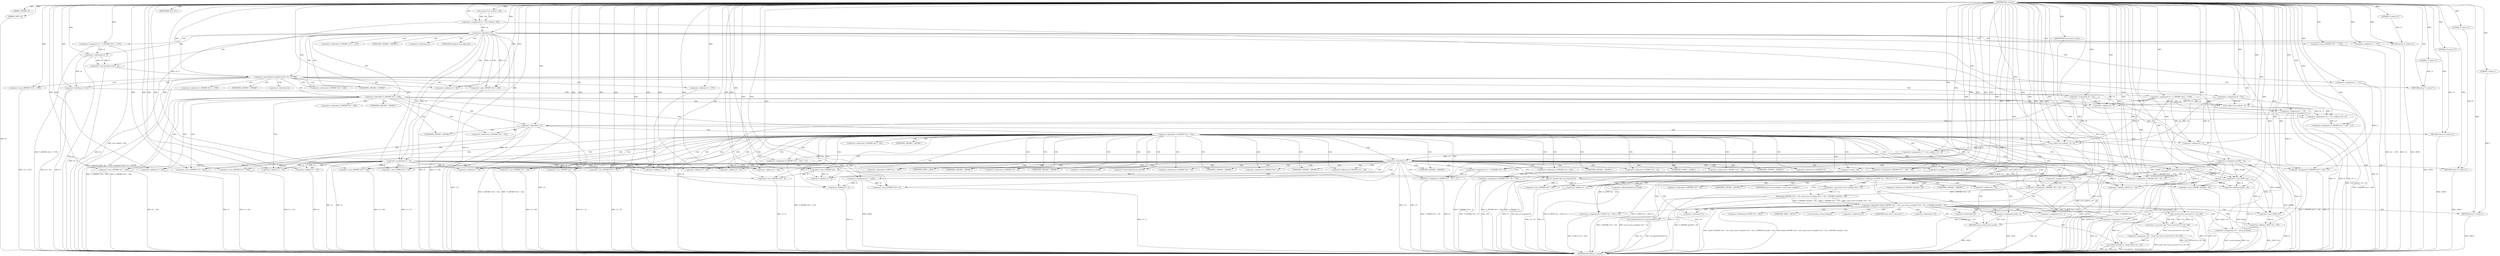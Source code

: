 digraph tftp_connect {  
"1000116" [label = "(METHOD,tftp_connect)" ]
"1000417" [label = "(METHOD_RETURN,int __fastcall)" ]
"1000117" [label = "(PARAM,_DWORD *a1)" ]
"1000118" [label = "(PARAM,_BYTE *a2)" ]
"1000135" [label = "(<operator>.assignment,v4 = Curl_ccalloc(1, 336))" ]
"1000137" [label = "(Curl_ccalloc,Curl_ccalloc(1, 336))" ]
"1000140" [label = "(<operator>.assignment,a1[188] = v4)" ]
"1000146" [label = "(<operator>.logicalNot,!v4)" ]
"1000148" [label = "(RETURN,return 27;,return 27;)" ]
"1000149" [label = "(LITERAL,27,return 27;)" ]
"1000150" [label = "(<operator>.assignment,v5 = v4)" ]
"1000153" [label = "(<operator>.assignment,v6 = *(_DWORD *)(*a1 + 1576))" ]
"1000156" [label = "(<operator>.cast,(_DWORD *)(*a1 + 1576))" ]
"1000158" [label = "(<operator>.addition,*a1 + 1576)" ]
"1000163" [label = "(IDENTIFIER,v6,if ( v6 ))" ]
"1000166" [label = "(<operator>.greaterThan,(unsigned int)(v6 - 8) > 0xFFB0)" ]
"1000167" [label = "(<operator>.cast,(unsigned int)(v6 - 8))" ]
"1000169" [label = "(<operator>.subtraction,v6 - 8)" ]
"1000173" [label = "(RETURN,return 71;,return 71;)" ]
"1000174" [label = "(LITERAL,71,return 71;)" ]
"1000175" [label = "(<operator>.assignment,v8 = *(_DWORD *)(*a1 + 1576))" ]
"1000178" [label = "(<operator>.cast,(_DWORD *)(*a1 + 1576))" ]
"1000180" [label = "(<operator>.addition,*a1 + 1576)" ]
"1000184" [label = "(<operator>.assignment,v7 = v8)" ]
"1000188" [label = "(<operator>.lessThan,v6 < 512)" ]
"1000191" [label = "(<operator>.assignment,v8 = 512)" ]
"1000196" [label = "(<operator>.assignment,v7 = 512)" ]
"1000199" [label = "(<operator>.assignment,v8 = 512)" ]
"1000203" [label = "(<operator>.logicalNot,!*(_DWORD *)(v4 + 328))" ]
"1000205" [label = "(<operator>.cast,(_DWORD *)(v4 + 328))" ]
"1000207" [label = "(<operator>.addition,v4 + 328)" ]
"1000211" [label = "(<operator>.assignment,v13 = Curl_ccalloc(1, v8 + 4))" ]
"1000213" [label = "(Curl_ccalloc,Curl_ccalloc(1, v8 + 4))" ]
"1000215" [label = "(<operator>.addition,v8 + 4)" ]
"1000218" [label = "(<operator>.assignment,*(_DWORD *)(v5 + 328) = v13)" ]
"1000220" [label = "(<operator>.cast,(_DWORD *)(v5 + 328))" ]
"1000222" [label = "(<operator>.addition,v5 + 328)" ]
"1000227" [label = "(<operator>.logicalNot,!v13)" ]
"1000229" [label = "(RETURN,return 27;,return 27;)" ]
"1000230" [label = "(LITERAL,27,return 27;)" ]
"1000232" [label = "(<operator>.logicalNot,!*(_DWORD *)(v5 + 332))" ]
"1000234" [label = "(<operator>.cast,(_DWORD *)(v5 + 332))" ]
"1000236" [label = "(<operator>.addition,v5 + 332)" ]
"1000240" [label = "(<operator>.assignment,v17 = Curl_ccalloc(1, v8 + 4))" ]
"1000242" [label = "(Curl_ccalloc,Curl_ccalloc(1, v8 + 4))" ]
"1000244" [label = "(<operator>.addition,v8 + 4)" ]
"1000247" [label = "(<operator>.assignment,*(_DWORD *)(v5 + 332) = v17)" ]
"1000249" [label = "(<operator>.cast,(_DWORD *)(v5 + 332))" ]
"1000251" [label = "(<operator>.addition,v5 + 332)" ]
"1000256" [label = "(<operator>.logicalNot,!v17)" ]
"1000258" [label = "(RETURN,return 27;,return 27;)" ]
"1000259" [label = "(LITERAL,27,return 27;)" ]
"1000260" [label = "(Curl_conncontrol,Curl_conncontrol(a1, 1))" ]
"1000263" [label = "(<operator>.assignment,v9 = a1[20])" ]
"1000268" [label = "(<operator>.assignment,v10 = a1[105])" ]
"1000273" [label = "(<operator>.assignment,*(_DWORD *)(v5 + 16) = a1)" ]
"1000275" [label = "(<operator>.cast,(_DWORD *)(v5 + 16))" ]
"1000277" [label = "(<operator>.addition,v5 + 16)" ]
"1000281" [label = "(<operator>.assignment,v11 = *(_DWORD *)(v9 + 4))" ]
"1000284" [label = "(<operator>.cast,(_DWORD *)(v9 + 4))" ]
"1000286" [label = "(<operator>.addition,v9 + 4)" ]
"1000289" [label = "(<operator>.assignment,*(_DWORD *)(v5 + 20) = v10)" ]
"1000291" [label = "(<operator>.cast,(_DWORD *)(v5 + 20))" ]
"1000293" [label = "(<operator>.addition,v5 + 20)" ]
"1000297" [label = "(<operator>.assignment,*(_DWORD *)(v5 + 324) = v7)" ]
"1000299" [label = "(<operator>.cast,(_DWORD *)(v5 + 324))" ]
"1000301" [label = "(<operator>.addition,v5 + 324)" ]
"1000305" [label = "(<operator>.assignment,*(_WORD *)(v5 + 52) = v11)" ]
"1000307" [label = "(<operator>.cast,(_WORD *)(v5 + 52))" ]
"1000309" [label = "(<operator>.addition,v5 + 52)" ]
"1000313" [label = "(<operator>.assignment,*(_DWORD *)(v5 + 320) = 512)" ]
"1000315" [label = "(<operator>.cast,(_DWORD *)(v5 + 320))" ]
"1000317" [label = "(<operator>.addition,v5 + 320)" ]
"1000321" [label = "(<operator>.assignment,*(_DWORD *)v5 = 0)" ]
"1000323" [label = "(<operator>.cast,(_DWORD *)v5)" ]
"1000327" [label = "(<operator>.assignment,*(_DWORD *)(v5 + 8) = -100)" ]
"1000329" [label = "(<operator>.cast,(_DWORD *)(v5 + 8))" ]
"1000331" [label = "(<operator>.addition,v5 + 8)" ]
"1000334" [label = "(<operator>.minus,-100)" ]
"1000336" [label = "(tftp_set_timeouts,tftp_set_timeouts(v5))" ]
"1000339" [label = "(<operator>.notEquals,(*((_BYTE *)a1 + 591) & 2) != 0)" ]
"1000340" [label = "(<operator>.and,*((_BYTE *)a1 + 591) & 2)" ]
"1000342" [label = "(<operator>.addition,(_BYTE *)a1 + 591)" ]
"1000343" [label = "(<operator>.cast,(_BYTE *)a1)" ]
"1000351" [label = "(Curl_pgrsStartNow,Curl_pgrsStartNow(*a1))" ]
"1000354" [label = "(<operator>.assignment,result = 0)" ]
"1000357" [label = "(<operator>.assignment,*a2 = 1)" ]
"1000361" [label = "(RETURN,return result;,return result;)" ]
"1000362" [label = "(IDENTIFIER,result,return result;)" ]
"1000364" [label = "(<operator>.logicalNot,!bind(*(_DWORD *)(v5 + 20), (const struct sockaddr *)(v5 + 52), *(_DWORD *)(a1[20] + 16)))" ]
"1000365" [label = "(bind,bind(*(_DWORD *)(v5 + 20), (const struct sockaddr *)(v5 + 52), *(_DWORD *)(a1[20] + 16)))" ]
"1000367" [label = "(<operator>.cast,(_DWORD *)(v5 + 20))" ]
"1000369" [label = "(<operator>.addition,v5 + 20)" ]
"1000372" [label = "(<operator>.cast,(const struct sockaddr *)(v5 + 52))" ]
"1000374" [label = "(<operator>.addition,v5 + 52)" ]
"1000378" [label = "(<operator>.cast,(_DWORD *)(a1[20] + 16))" ]
"1000380" [label = "(<operator>.addition,a1[20] + 16)" ]
"1000386" [label = "(<operators>.assignmentOr,*((_BYTE *)a1 + 591) |= 2u)" ]
"1000388" [label = "(<operator>.addition,(_BYTE *)a1 + 591)" ]
"1000389" [label = "(<operator>.cast,(_BYTE *)a1)" ]
"1000395" [label = "(<operator>.assignment,v14 = _errno_location())" ]
"1000398" [label = "(<operator>.assignment,v15 = *a1)" ]
"1000402" [label = "(<operator>.assignment,v16 = (const char *)Curl_strerror(*v14, v18, 128))" ]
"1000404" [label = "(<operator>.cast,(const char *)Curl_strerror(*v14, v18, 128))" ]
"1000406" [label = "(Curl_strerror,Curl_strerror(*v14, v18, 128))" ]
"1000411" [label = "(Curl_failf,Curl_failf(v15, \"bind() failed; %s\", v16))" ]
"1000415" [label = "(RETURN,return 7;,return 7;)" ]
"1000416" [label = "(LITERAL,7,return 7;)" ]
"1000155" [label = "(<operator>.indirection,*(_DWORD *)(*a1 + 1576))" ]
"1000157" [label = "(UNKNOWN,_DWORD *,_DWORD *)" ]
"1000159" [label = "(<operator>.indirection,*a1)" ]
"1000168" [label = "(UNKNOWN,unsigned int,unsigned int)" ]
"1000177" [label = "(<operator>.indirection,*(_DWORD *)(*a1 + 1576))" ]
"1000179" [label = "(UNKNOWN,_DWORD *,_DWORD *)" ]
"1000181" [label = "(<operator>.indirection,*a1)" ]
"1000204" [label = "(<operator>.indirection,*(_DWORD *)(v4 + 328))" ]
"1000206" [label = "(UNKNOWN,_DWORD *,_DWORD *)" ]
"1000219" [label = "(<operator>.indirection,*(_DWORD *)(v5 + 328))" ]
"1000221" [label = "(UNKNOWN,_DWORD *,_DWORD *)" ]
"1000233" [label = "(<operator>.indirection,*(_DWORD *)(v5 + 332))" ]
"1000235" [label = "(UNKNOWN,_DWORD *,_DWORD *)" ]
"1000248" [label = "(<operator>.indirection,*(_DWORD *)(v5 + 332))" ]
"1000250" [label = "(UNKNOWN,_DWORD *,_DWORD *)" ]
"1000265" [label = "(<operator>.indirectIndexAccess,a1[20])" ]
"1000270" [label = "(<operator>.indirectIndexAccess,a1[105])" ]
"1000274" [label = "(<operator>.indirection,*(_DWORD *)(v5 + 16))" ]
"1000276" [label = "(UNKNOWN,_DWORD *,_DWORD *)" ]
"1000283" [label = "(<operator>.indirection,*(_DWORD *)(v9 + 4))" ]
"1000285" [label = "(UNKNOWN,_DWORD *,_DWORD *)" ]
"1000290" [label = "(<operator>.indirection,*(_DWORD *)(v5 + 20))" ]
"1000292" [label = "(UNKNOWN,_DWORD *,_DWORD *)" ]
"1000298" [label = "(<operator>.indirection,*(_DWORD *)(v5 + 324))" ]
"1000300" [label = "(UNKNOWN,_DWORD *,_DWORD *)" ]
"1000306" [label = "(<operator>.indirection,*(_WORD *)(v5 + 52))" ]
"1000308" [label = "(UNKNOWN,_WORD *,_WORD *)" ]
"1000314" [label = "(<operator>.indirection,*(_DWORD *)(v5 + 320))" ]
"1000316" [label = "(UNKNOWN,_DWORD *,_DWORD *)" ]
"1000322" [label = "(<operator>.indirection,*(_DWORD *)v5)" ]
"1000324" [label = "(UNKNOWN,_DWORD *,_DWORD *)" ]
"1000328" [label = "(<operator>.indirection,*(_DWORD *)(v5 + 8))" ]
"1000330" [label = "(UNKNOWN,_DWORD *,_DWORD *)" ]
"1000341" [label = "(<operator>.indirection,*((_BYTE *)a1 + 591))" ]
"1000344" [label = "(UNKNOWN,_BYTE *,_BYTE *)" ]
"1000352" [label = "(<operator>.indirection,*a1)" ]
"1000358" [label = "(<operator>.indirection,*a2)" ]
"1000366" [label = "(<operator>.indirection,*(_DWORD *)(v5 + 20))" ]
"1000368" [label = "(UNKNOWN,_DWORD *,_DWORD *)" ]
"1000373" [label = "(UNKNOWN,const struct sockaddr *,const struct sockaddr *)" ]
"1000377" [label = "(<operator>.indirection,*(_DWORD *)(a1[20] + 16))" ]
"1000379" [label = "(UNKNOWN,_DWORD *,_DWORD *)" ]
"1000381" [label = "(<operator>.indirectIndexAccess,a1[20])" ]
"1000387" [label = "(<operator>.indirection,*((_BYTE *)a1 + 591))" ]
"1000390" [label = "(UNKNOWN,_BYTE *,_BYTE *)" ]
"1000397" [label = "(_errno_location,_errno_location())" ]
"1000400" [label = "(<operator>.indirection,*a1)" ]
"1000405" [label = "(UNKNOWN,const char *,const char *)" ]
"1000407" [label = "(<operator>.indirection,*v14)" ]
  "1000148" -> "1000417"  [ label = "DDG: <RET>"] 
  "1000260" -> "1000417"  [ label = "DDG: Curl_conncontrol(a1, 1)"] 
  "1000180" -> "1000417"  [ label = "DDG: *a1"] 
  "1000166" -> "1000417"  [ label = "DDG: (unsigned int)(v6 - 8)"] 
  "1000372" -> "1000417"  [ label = "DDG: v5 + 52"] 
  "1000199" -> "1000417"  [ label = "DDG: v8"] 
  "1000388" -> "1000417"  [ label = "DDG: (_BYTE *)a1"] 
  "1000406" -> "1000417"  [ label = "DDG: *v14"] 
  "1000321" -> "1000417"  [ label = "DDG: *(_DWORD *)v5"] 
  "1000351" -> "1000417"  [ label = "DDG: *a1"] 
  "1000203" -> "1000417"  [ label = "DDG: !*(_DWORD *)(v4 + 328)"] 
  "1000222" -> "1000417"  [ label = "DDG: v5"] 
  "1000188" -> "1000417"  [ label = "DDG: v6"] 
  "1000166" -> "1000417"  [ label = "DDG: (unsigned int)(v6 - 8) > 0xFFB0"] 
  "1000242" -> "1000417"  [ label = "DDG: v8 + 4"] 
  "1000232" -> "1000417"  [ label = "DDG: *(_DWORD *)(v5 + 332)"] 
  "1000336" -> "1000417"  [ label = "DDG: v5"] 
  "1000351" -> "1000417"  [ label = "DDG: Curl_pgrsStartNow(*a1)"] 
  "1000211" -> "1000417"  [ label = "DDG: Curl_ccalloc(1, v8 + 4)"] 
  "1000118" -> "1000417"  [ label = "DDG: a2"] 
  "1000263" -> "1000417"  [ label = "DDG: a1[20]"] 
  "1000327" -> "1000417"  [ label = "DDG: -100"] 
  "1000364" -> "1000417"  [ label = "DDG: !bind(*(_DWORD *)(v5 + 20), (const struct sockaddr *)(v5 + 52), *(_DWORD *)(a1[20] + 16))"] 
  "1000367" -> "1000417"  [ label = "DDG: v5 + 20"] 
  "1000289" -> "1000417"  [ label = "DDG: *(_DWORD *)(v5 + 20)"] 
  "1000150" -> "1000417"  [ label = "DDG: v4"] 
  "1000404" -> "1000417"  [ label = "DDG: Curl_strerror(*v14, v18, 128)"] 
  "1000378" -> "1000417"  [ label = "DDG: a1[20] + 16"] 
  "1000256" -> "1000417"  [ label = "DDG: !v17"] 
  "1000354" -> "1000417"  [ label = "DDG: result"] 
  "1000297" -> "1000417"  [ label = "DDG: *(_DWORD *)(v5 + 324)"] 
  "1000289" -> "1000417"  [ label = "DDG: v10"] 
  "1000273" -> "1000417"  [ label = "DDG: *(_DWORD *)(v5 + 16)"] 
  "1000135" -> "1000417"  [ label = "DDG: Curl_ccalloc(1, 336)"] 
  "1000281" -> "1000417"  [ label = "DDG: *(_DWORD *)(v9 + 4)"] 
  "1000299" -> "1000417"  [ label = "DDG: v5 + 324"] 
  "1000389" -> "1000417"  [ label = "DDG: a1"] 
  "1000268" -> "1000417"  [ label = "DDG: a1[105]"] 
  "1000398" -> "1000417"  [ label = "DDG: *a1"] 
  "1000340" -> "1000417"  [ label = "DDG: *((_BYTE *)a1 + 591)"] 
  "1000386" -> "1000417"  [ label = "DDG: *((_BYTE *)a1 + 591)"] 
  "1000227" -> "1000417"  [ label = "DDG: !v13"] 
  "1000364" -> "1000417"  [ label = "DDG: bind(*(_DWORD *)(v5 + 20), (const struct sockaddr *)(v5 + 52), *(_DWORD *)(a1[20] + 16))"] 
  "1000178" -> "1000417"  [ label = "DDG: *a1 + 1576"] 
  "1000343" -> "1000417"  [ label = "DDG: a1"] 
  "1000146" -> "1000417"  [ label = "DDG: v4"] 
  "1000203" -> "1000417"  [ label = "DDG: *(_DWORD *)(v4 + 328)"] 
  "1000234" -> "1000417"  [ label = "DDG: v5 + 332"] 
  "1000153" -> "1000417"  [ label = "DDG: *(_DWORD *)(*a1 + 1576)"] 
  "1000156" -> "1000417"  [ label = "DDG: *a1 + 1576"] 
  "1000213" -> "1000417"  [ label = "DDG: v8 + 4"] 
  "1000275" -> "1000417"  [ label = "DDG: v5 + 16"] 
  "1000297" -> "1000417"  [ label = "DDG: v7"] 
  "1000291" -> "1000417"  [ label = "DDG: v5 + 20"] 
  "1000158" -> "1000417"  [ label = "DDG: *a1"] 
  "1000232" -> "1000417"  [ label = "DDG: !*(_DWORD *)(v5 + 332)"] 
  "1000184" -> "1000417"  [ label = "DDG: v7"] 
  "1000205" -> "1000417"  [ label = "DDG: v4 + 328"] 
  "1000220" -> "1000417"  [ label = "DDG: v5 + 328"] 
  "1000313" -> "1000417"  [ label = "DDG: *(_DWORD *)(v5 + 320)"] 
  "1000247" -> "1000417"  [ label = "DDG: *(_DWORD *)(v5 + 332)"] 
  "1000342" -> "1000417"  [ label = "DDG: (_BYTE *)a1"] 
  "1000251" -> "1000417"  [ label = "DDG: v5"] 
  "1000169" -> "1000417"  [ label = "DDG: v6"] 
  "1000284" -> "1000417"  [ label = "DDG: v9 + 4"] 
  "1000365" -> "1000417"  [ label = "DDG: *(_DWORD *)(v5 + 20)"] 
  "1000286" -> "1000417"  [ label = "DDG: v9"] 
  "1000365" -> "1000417"  [ label = "DDG: (const struct sockaddr *)(v5 + 52)"] 
  "1000315" -> "1000417"  [ label = "DDG: v5 + 320"] 
  "1000411" -> "1000417"  [ label = "DDG: Curl_failf(v15, \"bind() failed; %s\", v16)"] 
  "1000256" -> "1000417"  [ label = "DDG: v17"] 
  "1000188" -> "1000417"  [ label = "DDG: v6 < 512"] 
  "1000207" -> "1000417"  [ label = "DDG: v4"] 
  "1000140" -> "1000417"  [ label = "DDG: a1[188]"] 
  "1000402" -> "1000417"  [ label = "DDG: (const char *)Curl_strerror(*v14, v18, 128)"] 
  "1000191" -> "1000417"  [ label = "DDG: v8"] 
  "1000305" -> "1000417"  [ label = "DDG: *(_WORD *)(v5 + 52)"] 
  "1000327" -> "1000417"  [ label = "DDG: *(_DWORD *)(v5 + 8)"] 
  "1000336" -> "1000417"  [ label = "DDG: tftp_set_timeouts(v5)"] 
  "1000227" -> "1000417"  [ label = "DDG: v13"] 
  "1000175" -> "1000417"  [ label = "DDG: *(_DWORD *)(*a1 + 1576)"] 
  "1000365" -> "1000417"  [ label = "DDG: *(_DWORD *)(a1[20] + 16)"] 
  "1000240" -> "1000417"  [ label = "DDG: Curl_ccalloc(1, v8 + 4)"] 
  "1000395" -> "1000417"  [ label = "DDG: v14"] 
  "1000167" -> "1000417"  [ label = "DDG: v6 - 8"] 
  "1000339" -> "1000417"  [ label = "DDG: (*((_BYTE *)a1 + 591) & 2) != 0"] 
  "1000374" -> "1000417"  [ label = "DDG: v5"] 
  "1000406" -> "1000417"  [ label = "DDG: v18"] 
  "1000411" -> "1000417"  [ label = "DDG: v15"] 
  "1000215" -> "1000417"  [ label = "DDG: v8"] 
  "1000395" -> "1000417"  [ label = "DDG: _errno_location()"] 
  "1000339" -> "1000417"  [ label = "DDG: *((_BYTE *)a1 + 591) & 2"] 
  "1000307" -> "1000417"  [ label = "DDG: v5 + 52"] 
  "1000196" -> "1000417"  [ label = "DDG: v7"] 
  "1000153" -> "1000417"  [ label = "DDG: v6"] 
  "1000244" -> "1000417"  [ label = "DDG: v8"] 
  "1000146" -> "1000417"  [ label = "DDG: !v4"] 
  "1000380" -> "1000417"  [ label = "DDG: a1[20]"] 
  "1000357" -> "1000417"  [ label = "DDG: *a2"] 
  "1000305" -> "1000417"  [ label = "DDG: v11"] 
  "1000218" -> "1000417"  [ label = "DDG: *(_DWORD *)(v5 + 328)"] 
  "1000150" -> "1000417"  [ label = "DDG: v5"] 
  "1000184" -> "1000417"  [ label = "DDG: v8"] 
  "1000249" -> "1000417"  [ label = "DDG: v5 + 332"] 
  "1000411" -> "1000417"  [ label = "DDG: v16"] 
  "1000329" -> "1000417"  [ label = "DDG: v5 + 8"] 
  "1000361" -> "1000417"  [ label = "DDG: <RET>"] 
  "1000229" -> "1000417"  [ label = "DDG: <RET>"] 
  "1000415" -> "1000417"  [ label = "DDG: <RET>"] 
  "1000258" -> "1000417"  [ label = "DDG: <RET>"] 
  "1000173" -> "1000417"  [ label = "DDG: <RET>"] 
  "1000116" -> "1000117"  [ label = "DDG: "] 
  "1000116" -> "1000118"  [ label = "DDG: "] 
  "1000137" -> "1000135"  [ label = "DDG: 1"] 
  "1000137" -> "1000135"  [ label = "DDG: 336"] 
  "1000116" -> "1000135"  [ label = "DDG: "] 
  "1000116" -> "1000137"  [ label = "DDG: "] 
  "1000135" -> "1000140"  [ label = "DDG: v4"] 
  "1000116" -> "1000140"  [ label = "DDG: "] 
  "1000116" -> "1000146"  [ label = "DDG: "] 
  "1000135" -> "1000146"  [ label = "DDG: v4"] 
  "1000149" -> "1000148"  [ label = "DDG: 27"] 
  "1000116" -> "1000148"  [ label = "DDG: "] 
  "1000116" -> "1000149"  [ label = "DDG: "] 
  "1000146" -> "1000150"  [ label = "DDG: v4"] 
  "1000116" -> "1000150"  [ label = "DDG: "] 
  "1000116" -> "1000153"  [ label = "DDG: "] 
  "1000116" -> "1000156"  [ label = "DDG: "] 
  "1000116" -> "1000158"  [ label = "DDG: "] 
  "1000116" -> "1000163"  [ label = "DDG: "] 
  "1000167" -> "1000166"  [ label = "DDG: v6 - 8"] 
  "1000169" -> "1000167"  [ label = "DDG: v6"] 
  "1000169" -> "1000167"  [ label = "DDG: 8"] 
  "1000153" -> "1000169"  [ label = "DDG: v6"] 
  "1000116" -> "1000169"  [ label = "DDG: "] 
  "1000116" -> "1000166"  [ label = "DDG: "] 
  "1000174" -> "1000173"  [ label = "DDG: 71"] 
  "1000116" -> "1000173"  [ label = "DDG: "] 
  "1000116" -> "1000174"  [ label = "DDG: "] 
  "1000116" -> "1000175"  [ label = "DDG: "] 
  "1000116" -> "1000178"  [ label = "DDG: "] 
  "1000116" -> "1000180"  [ label = "DDG: "] 
  "1000175" -> "1000184"  [ label = "DDG: v8"] 
  "1000116" -> "1000184"  [ label = "DDG: "] 
  "1000169" -> "1000188"  [ label = "DDG: v6"] 
  "1000116" -> "1000188"  [ label = "DDG: "] 
  "1000116" -> "1000191"  [ label = "DDG: "] 
  "1000116" -> "1000196"  [ label = "DDG: "] 
  "1000116" -> "1000199"  [ label = "DDG: "] 
  "1000116" -> "1000205"  [ label = "DDG: "] 
  "1000146" -> "1000205"  [ label = "DDG: v4"] 
  "1000116" -> "1000207"  [ label = "DDG: "] 
  "1000146" -> "1000207"  [ label = "DDG: v4"] 
  "1000213" -> "1000211"  [ label = "DDG: 1"] 
  "1000213" -> "1000211"  [ label = "DDG: v8 + 4"] 
  "1000116" -> "1000211"  [ label = "DDG: "] 
  "1000116" -> "1000213"  [ label = "DDG: "] 
  "1000199" -> "1000213"  [ label = "DDG: v8"] 
  "1000191" -> "1000213"  [ label = "DDG: v8"] 
  "1000175" -> "1000213"  [ label = "DDG: v8"] 
  "1000199" -> "1000215"  [ label = "DDG: v8"] 
  "1000191" -> "1000215"  [ label = "DDG: v8"] 
  "1000116" -> "1000215"  [ label = "DDG: "] 
  "1000175" -> "1000215"  [ label = "DDG: v8"] 
  "1000211" -> "1000218"  [ label = "DDG: v13"] 
  "1000116" -> "1000218"  [ label = "DDG: "] 
  "1000150" -> "1000220"  [ label = "DDG: v5"] 
  "1000116" -> "1000220"  [ label = "DDG: "] 
  "1000150" -> "1000222"  [ label = "DDG: v5"] 
  "1000116" -> "1000222"  [ label = "DDG: "] 
  "1000116" -> "1000227"  [ label = "DDG: "] 
  "1000211" -> "1000227"  [ label = "DDG: v13"] 
  "1000230" -> "1000229"  [ label = "DDG: 27"] 
  "1000116" -> "1000229"  [ label = "DDG: "] 
  "1000116" -> "1000230"  [ label = "DDG: "] 
  "1000150" -> "1000234"  [ label = "DDG: v5"] 
  "1000116" -> "1000234"  [ label = "DDG: "] 
  "1000150" -> "1000236"  [ label = "DDG: v5"] 
  "1000116" -> "1000236"  [ label = "DDG: "] 
  "1000242" -> "1000240"  [ label = "DDG: 1"] 
  "1000242" -> "1000240"  [ label = "DDG: v8 + 4"] 
  "1000116" -> "1000240"  [ label = "DDG: "] 
  "1000116" -> "1000242"  [ label = "DDG: "] 
  "1000199" -> "1000242"  [ label = "DDG: v8"] 
  "1000191" -> "1000242"  [ label = "DDG: v8"] 
  "1000175" -> "1000242"  [ label = "DDG: v8"] 
  "1000199" -> "1000244"  [ label = "DDG: v8"] 
  "1000191" -> "1000244"  [ label = "DDG: v8"] 
  "1000116" -> "1000244"  [ label = "DDG: "] 
  "1000175" -> "1000244"  [ label = "DDG: v8"] 
  "1000240" -> "1000247"  [ label = "DDG: v17"] 
  "1000116" -> "1000247"  [ label = "DDG: "] 
  "1000116" -> "1000249"  [ label = "DDG: "] 
  "1000150" -> "1000249"  [ label = "DDG: v5"] 
  "1000116" -> "1000251"  [ label = "DDG: "] 
  "1000150" -> "1000251"  [ label = "DDG: v5"] 
  "1000116" -> "1000256"  [ label = "DDG: "] 
  "1000240" -> "1000256"  [ label = "DDG: v17"] 
  "1000259" -> "1000258"  [ label = "DDG: 27"] 
  "1000116" -> "1000258"  [ label = "DDG: "] 
  "1000116" -> "1000259"  [ label = "DDG: "] 
  "1000140" -> "1000260"  [ label = "DDG: a1[188]"] 
  "1000116" -> "1000260"  [ label = "DDG: "] 
  "1000260" -> "1000263"  [ label = "DDG: a1"] 
  "1000116" -> "1000263"  [ label = "DDG: "] 
  "1000260" -> "1000268"  [ label = "DDG: a1"] 
  "1000116" -> "1000268"  [ label = "DDG: "] 
  "1000260" -> "1000273"  [ label = "DDG: a1"] 
  "1000140" -> "1000273"  [ label = "DDG: a1[188]"] 
  "1000116" -> "1000273"  [ label = "DDG: "] 
  "1000116" -> "1000275"  [ label = "DDG: "] 
  "1000150" -> "1000275"  [ label = "DDG: v5"] 
  "1000116" -> "1000277"  [ label = "DDG: "] 
  "1000150" -> "1000277"  [ label = "DDG: v5"] 
  "1000116" -> "1000281"  [ label = "DDG: "] 
  "1000263" -> "1000284"  [ label = "DDG: v9"] 
  "1000116" -> "1000284"  [ label = "DDG: "] 
  "1000263" -> "1000286"  [ label = "DDG: v9"] 
  "1000116" -> "1000286"  [ label = "DDG: "] 
  "1000268" -> "1000289"  [ label = "DDG: v10"] 
  "1000116" -> "1000289"  [ label = "DDG: "] 
  "1000116" -> "1000291"  [ label = "DDG: "] 
  "1000150" -> "1000291"  [ label = "DDG: v5"] 
  "1000116" -> "1000293"  [ label = "DDG: "] 
  "1000150" -> "1000293"  [ label = "DDG: v5"] 
  "1000184" -> "1000297"  [ label = "DDG: v7"] 
  "1000196" -> "1000297"  [ label = "DDG: v7"] 
  "1000116" -> "1000297"  [ label = "DDG: "] 
  "1000116" -> "1000299"  [ label = "DDG: "] 
  "1000150" -> "1000299"  [ label = "DDG: v5"] 
  "1000116" -> "1000301"  [ label = "DDG: "] 
  "1000150" -> "1000301"  [ label = "DDG: v5"] 
  "1000281" -> "1000305"  [ label = "DDG: v11"] 
  "1000116" -> "1000305"  [ label = "DDG: "] 
  "1000116" -> "1000307"  [ label = "DDG: "] 
  "1000150" -> "1000307"  [ label = "DDG: v5"] 
  "1000116" -> "1000309"  [ label = "DDG: "] 
  "1000150" -> "1000309"  [ label = "DDG: v5"] 
  "1000116" -> "1000313"  [ label = "DDG: "] 
  "1000116" -> "1000315"  [ label = "DDG: "] 
  "1000150" -> "1000315"  [ label = "DDG: v5"] 
  "1000116" -> "1000317"  [ label = "DDG: "] 
  "1000150" -> "1000317"  [ label = "DDG: v5"] 
  "1000116" -> "1000321"  [ label = "DDG: "] 
  "1000116" -> "1000323"  [ label = "DDG: "] 
  "1000150" -> "1000323"  [ label = "DDG: v5"] 
  "1000334" -> "1000327"  [ label = "DDG: 100"] 
  "1000323" -> "1000329"  [ label = "DDG: v5"] 
  "1000116" -> "1000329"  [ label = "DDG: "] 
  "1000323" -> "1000331"  [ label = "DDG: v5"] 
  "1000116" -> "1000331"  [ label = "DDG: "] 
  "1000116" -> "1000334"  [ label = "DDG: "] 
  "1000116" -> "1000336"  [ label = "DDG: "] 
  "1000323" -> "1000336"  [ label = "DDG: v5"] 
  "1000340" -> "1000339"  [ label = "DDG: *((_BYTE *)a1 + 591)"] 
  "1000340" -> "1000339"  [ label = "DDG: 2"] 
  "1000343" -> "1000342"  [ label = "DDG: a1"] 
  "1000140" -> "1000343"  [ label = "DDG: a1[188]"] 
  "1000116" -> "1000343"  [ label = "DDG: "] 
  "1000260" -> "1000343"  [ label = "DDG: a1"] 
  "1000116" -> "1000342"  [ label = "DDG: "] 
  "1000116" -> "1000340"  [ label = "DDG: "] 
  "1000116" -> "1000339"  [ label = "DDG: "] 
  "1000116" -> "1000354"  [ label = "DDG: "] 
  "1000116" -> "1000357"  [ label = "DDG: "] 
  "1000362" -> "1000361"  [ label = "DDG: result"] 
  "1000354" -> "1000361"  [ label = "DDG: result"] 
  "1000116" -> "1000362"  [ label = "DDG: "] 
  "1000365" -> "1000364"  [ label = "DDG: *(_DWORD *)(v5 + 20)"] 
  "1000365" -> "1000364"  [ label = "DDG: (const struct sockaddr *)(v5 + 52)"] 
  "1000365" -> "1000364"  [ label = "DDG: *(_DWORD *)(a1[20] + 16)"] 
  "1000289" -> "1000365"  [ label = "DDG: *(_DWORD *)(v5 + 20)"] 
  "1000336" -> "1000367"  [ label = "DDG: v5"] 
  "1000116" -> "1000367"  [ label = "DDG: "] 
  "1000336" -> "1000369"  [ label = "DDG: v5"] 
  "1000116" -> "1000369"  [ label = "DDG: "] 
  "1000372" -> "1000365"  [ label = "DDG: v5 + 52"] 
  "1000116" -> "1000372"  [ label = "DDG: "] 
  "1000336" -> "1000372"  [ label = "DDG: v5"] 
  "1000116" -> "1000374"  [ label = "DDG: "] 
  "1000336" -> "1000374"  [ label = "DDG: v5"] 
  "1000343" -> "1000378"  [ label = "DDG: a1"] 
  "1000260" -> "1000378"  [ label = "DDG: a1"] 
  "1000116" -> "1000378"  [ label = "DDG: "] 
  "1000343" -> "1000380"  [ label = "DDG: a1"] 
  "1000260" -> "1000380"  [ label = "DDG: a1"] 
  "1000116" -> "1000380"  [ label = "DDG: "] 
  "1000116" -> "1000386"  [ label = "DDG: "] 
  "1000340" -> "1000386"  [ label = "DDG: *((_BYTE *)a1 + 591)"] 
  "1000389" -> "1000388"  [ label = "DDG: a1"] 
  "1000343" -> "1000389"  [ label = "DDG: a1"] 
  "1000140" -> "1000389"  [ label = "DDG: a1[188]"] 
  "1000116" -> "1000389"  [ label = "DDG: "] 
  "1000260" -> "1000389"  [ label = "DDG: a1"] 
  "1000116" -> "1000388"  [ label = "DDG: "] 
  "1000116" -> "1000395"  [ label = "DDG: "] 
  "1000116" -> "1000398"  [ label = "DDG: "] 
  "1000404" -> "1000402"  [ label = "DDG: Curl_strerror(*v14, v18, 128)"] 
  "1000116" -> "1000402"  [ label = "DDG: "] 
  "1000406" -> "1000404"  [ label = "DDG: *v14"] 
  "1000406" -> "1000404"  [ label = "DDG: v18"] 
  "1000406" -> "1000404"  [ label = "DDG: 128"] 
  "1000116" -> "1000406"  [ label = "DDG: "] 
  "1000398" -> "1000411"  [ label = "DDG: v15"] 
  "1000116" -> "1000411"  [ label = "DDG: "] 
  "1000402" -> "1000411"  [ label = "DDG: v16"] 
  "1000416" -> "1000415"  [ label = "DDG: 7"] 
  "1000116" -> "1000415"  [ label = "DDG: "] 
  "1000116" -> "1000416"  [ label = "DDG: "] 
  "1000146" -> "1000159"  [ label = "CDG: "] 
  "1000146" -> "1000158"  [ label = "CDG: "] 
  "1000146" -> "1000157"  [ label = "CDG: "] 
  "1000146" -> "1000156"  [ label = "CDG: "] 
  "1000146" -> "1000155"  [ label = "CDG: "] 
  "1000146" -> "1000153"  [ label = "CDG: "] 
  "1000146" -> "1000150"  [ label = "CDG: "] 
  "1000146" -> "1000148"  [ label = "CDG: "] 
  "1000146" -> "1000169"  [ label = "CDG: "] 
  "1000146" -> "1000168"  [ label = "CDG: "] 
  "1000146" -> "1000167"  [ label = "CDG: "] 
  "1000146" -> "1000166"  [ label = "CDG: "] 
  "1000146" -> "1000207"  [ label = "CDG: "] 
  "1000146" -> "1000206"  [ label = "CDG: "] 
  "1000146" -> "1000205"  [ label = "CDG: "] 
  "1000146" -> "1000204"  [ label = "CDG: "] 
  "1000146" -> "1000203"  [ label = "CDG: "] 
  "1000146" -> "1000199"  [ label = "CDG: "] 
  "1000146" -> "1000196"  [ label = "CDG: "] 
  "1000166" -> "1000175"  [ label = "CDG: "] 
  "1000166" -> "1000173"  [ label = "CDG: "] 
  "1000166" -> "1000188"  [ label = "CDG: "] 
  "1000166" -> "1000184"  [ label = "CDG: "] 
  "1000166" -> "1000181"  [ label = "CDG: "] 
  "1000166" -> "1000180"  [ label = "CDG: "] 
  "1000166" -> "1000179"  [ label = "CDG: "] 
  "1000166" -> "1000178"  [ label = "CDG: "] 
  "1000166" -> "1000177"  [ label = "CDG: "] 
  "1000166" -> "1000207"  [ label = "CDG: "] 
  "1000166" -> "1000206"  [ label = "CDG: "] 
  "1000166" -> "1000205"  [ label = "CDG: "] 
  "1000166" -> "1000204"  [ label = "CDG: "] 
  "1000166" -> "1000203"  [ label = "CDG: "] 
  "1000188" -> "1000191"  [ label = "CDG: "] 
  "1000203" -> "1000222"  [ label = "CDG: "] 
  "1000203" -> "1000221"  [ label = "CDG: "] 
  "1000203" -> "1000220"  [ label = "CDG: "] 
  "1000203" -> "1000219"  [ label = "CDG: "] 
  "1000203" -> "1000218"  [ label = "CDG: "] 
  "1000203" -> "1000215"  [ label = "CDG: "] 
  "1000203" -> "1000213"  [ label = "CDG: "] 
  "1000203" -> "1000211"  [ label = "CDG: "] 
  "1000203" -> "1000236"  [ label = "CDG: "] 
  "1000203" -> "1000235"  [ label = "CDG: "] 
  "1000203" -> "1000234"  [ label = "CDG: "] 
  "1000203" -> "1000233"  [ label = "CDG: "] 
  "1000203" -> "1000232"  [ label = "CDG: "] 
  "1000203" -> "1000227"  [ label = "CDG: "] 
  "1000227" -> "1000236"  [ label = "CDG: "] 
  "1000227" -> "1000235"  [ label = "CDG: "] 
  "1000227" -> "1000234"  [ label = "CDG: "] 
  "1000227" -> "1000233"  [ label = "CDG: "] 
  "1000227" -> "1000232"  [ label = "CDG: "] 
  "1000227" -> "1000229"  [ label = "CDG: "] 
  "1000232" -> "1000240"  [ label = "CDG: "] 
  "1000232" -> "1000256"  [ label = "CDG: "] 
  "1000232" -> "1000251"  [ label = "CDG: "] 
  "1000232" -> "1000250"  [ label = "CDG: "] 
  "1000232" -> "1000249"  [ label = "CDG: "] 
  "1000232" -> "1000248"  [ label = "CDG: "] 
  "1000232" -> "1000247"  [ label = "CDG: "] 
  "1000232" -> "1000244"  [ label = "CDG: "] 
  "1000232" -> "1000242"  [ label = "CDG: "] 
  "1000232" -> "1000270"  [ label = "CDG: "] 
  "1000232" -> "1000268"  [ label = "CDG: "] 
  "1000232" -> "1000265"  [ label = "CDG: "] 
  "1000232" -> "1000263"  [ label = "CDG: "] 
  "1000232" -> "1000260"  [ label = "CDG: "] 
  "1000232" -> "1000286"  [ label = "CDG: "] 
  "1000232" -> "1000285"  [ label = "CDG: "] 
  "1000232" -> "1000284"  [ label = "CDG: "] 
  "1000232" -> "1000283"  [ label = "CDG: "] 
  "1000232" -> "1000281"  [ label = "CDG: "] 
  "1000232" -> "1000277"  [ label = "CDG: "] 
  "1000232" -> "1000276"  [ label = "CDG: "] 
  "1000232" -> "1000275"  [ label = "CDG: "] 
  "1000232" -> "1000274"  [ label = "CDG: "] 
  "1000232" -> "1000273"  [ label = "CDG: "] 
  "1000232" -> "1000301"  [ label = "CDG: "] 
  "1000232" -> "1000300"  [ label = "CDG: "] 
  "1000232" -> "1000299"  [ label = "CDG: "] 
  "1000232" -> "1000298"  [ label = "CDG: "] 
  "1000232" -> "1000297"  [ label = "CDG: "] 
  "1000232" -> "1000293"  [ label = "CDG: "] 
  "1000232" -> "1000292"  [ label = "CDG: "] 
  "1000232" -> "1000291"  [ label = "CDG: "] 
  "1000232" -> "1000290"  [ label = "CDG: "] 
  "1000232" -> "1000289"  [ label = "CDG: "] 
  "1000232" -> "1000317"  [ label = "CDG: "] 
  "1000232" -> "1000316"  [ label = "CDG: "] 
  "1000232" -> "1000315"  [ label = "CDG: "] 
  "1000232" -> "1000314"  [ label = "CDG: "] 
  "1000232" -> "1000313"  [ label = "CDG: "] 
  "1000232" -> "1000309"  [ label = "CDG: "] 
  "1000232" -> "1000308"  [ label = "CDG: "] 
  "1000232" -> "1000307"  [ label = "CDG: "] 
  "1000232" -> "1000306"  [ label = "CDG: "] 
  "1000232" -> "1000305"  [ label = "CDG: "] 
  "1000232" -> "1000336"  [ label = "CDG: "] 
  "1000232" -> "1000334"  [ label = "CDG: "] 
  "1000232" -> "1000331"  [ label = "CDG: "] 
  "1000232" -> "1000330"  [ label = "CDG: "] 
  "1000232" -> "1000329"  [ label = "CDG: "] 
  "1000232" -> "1000328"  [ label = "CDG: "] 
  "1000232" -> "1000327"  [ label = "CDG: "] 
  "1000232" -> "1000324"  [ label = "CDG: "] 
  "1000232" -> "1000323"  [ label = "CDG: "] 
  "1000232" -> "1000322"  [ label = "CDG: "] 
  "1000232" -> "1000321"  [ label = "CDG: "] 
  "1000232" -> "1000344"  [ label = "CDG: "] 
  "1000232" -> "1000343"  [ label = "CDG: "] 
  "1000232" -> "1000342"  [ label = "CDG: "] 
  "1000232" -> "1000341"  [ label = "CDG: "] 
  "1000232" -> "1000340"  [ label = "CDG: "] 
  "1000232" -> "1000339"  [ label = "CDG: "] 
  "1000256" -> "1000270"  [ label = "CDG: "] 
  "1000256" -> "1000268"  [ label = "CDG: "] 
  "1000256" -> "1000265"  [ label = "CDG: "] 
  "1000256" -> "1000263"  [ label = "CDG: "] 
  "1000256" -> "1000260"  [ label = "CDG: "] 
  "1000256" -> "1000258"  [ label = "CDG: "] 
  "1000256" -> "1000286"  [ label = "CDG: "] 
  "1000256" -> "1000285"  [ label = "CDG: "] 
  "1000256" -> "1000284"  [ label = "CDG: "] 
  "1000256" -> "1000283"  [ label = "CDG: "] 
  "1000256" -> "1000281"  [ label = "CDG: "] 
  "1000256" -> "1000277"  [ label = "CDG: "] 
  "1000256" -> "1000276"  [ label = "CDG: "] 
  "1000256" -> "1000275"  [ label = "CDG: "] 
  "1000256" -> "1000274"  [ label = "CDG: "] 
  "1000256" -> "1000273"  [ label = "CDG: "] 
  "1000256" -> "1000301"  [ label = "CDG: "] 
  "1000256" -> "1000300"  [ label = "CDG: "] 
  "1000256" -> "1000299"  [ label = "CDG: "] 
  "1000256" -> "1000298"  [ label = "CDG: "] 
  "1000256" -> "1000297"  [ label = "CDG: "] 
  "1000256" -> "1000293"  [ label = "CDG: "] 
  "1000256" -> "1000292"  [ label = "CDG: "] 
  "1000256" -> "1000291"  [ label = "CDG: "] 
  "1000256" -> "1000290"  [ label = "CDG: "] 
  "1000256" -> "1000289"  [ label = "CDG: "] 
  "1000256" -> "1000317"  [ label = "CDG: "] 
  "1000256" -> "1000316"  [ label = "CDG: "] 
  "1000256" -> "1000315"  [ label = "CDG: "] 
  "1000256" -> "1000314"  [ label = "CDG: "] 
  "1000256" -> "1000313"  [ label = "CDG: "] 
  "1000256" -> "1000309"  [ label = "CDG: "] 
  "1000256" -> "1000308"  [ label = "CDG: "] 
  "1000256" -> "1000307"  [ label = "CDG: "] 
  "1000256" -> "1000306"  [ label = "CDG: "] 
  "1000256" -> "1000305"  [ label = "CDG: "] 
  "1000256" -> "1000336"  [ label = "CDG: "] 
  "1000256" -> "1000334"  [ label = "CDG: "] 
  "1000256" -> "1000331"  [ label = "CDG: "] 
  "1000256" -> "1000330"  [ label = "CDG: "] 
  "1000256" -> "1000329"  [ label = "CDG: "] 
  "1000256" -> "1000328"  [ label = "CDG: "] 
  "1000256" -> "1000327"  [ label = "CDG: "] 
  "1000256" -> "1000324"  [ label = "CDG: "] 
  "1000256" -> "1000323"  [ label = "CDG: "] 
  "1000256" -> "1000322"  [ label = "CDG: "] 
  "1000256" -> "1000321"  [ label = "CDG: "] 
  "1000256" -> "1000344"  [ label = "CDG: "] 
  "1000256" -> "1000343"  [ label = "CDG: "] 
  "1000256" -> "1000342"  [ label = "CDG: "] 
  "1000256" -> "1000341"  [ label = "CDG: "] 
  "1000256" -> "1000340"  [ label = "CDG: "] 
  "1000256" -> "1000339"  [ label = "CDG: "] 
  "1000339" -> "1000352"  [ label = "CDG: "] 
  "1000339" -> "1000351"  [ label = "CDG: "] 
  "1000339" -> "1000368"  [ label = "CDG: "] 
  "1000339" -> "1000367"  [ label = "CDG: "] 
  "1000339" -> "1000366"  [ label = "CDG: "] 
  "1000339" -> "1000365"  [ label = "CDG: "] 
  "1000339" -> "1000364"  [ label = "CDG: "] 
  "1000339" -> "1000361"  [ label = "CDG: "] 
  "1000339" -> "1000358"  [ label = "CDG: "] 
  "1000339" -> "1000357"  [ label = "CDG: "] 
  "1000339" -> "1000354"  [ label = "CDG: "] 
  "1000339" -> "1000381"  [ label = "CDG: "] 
  "1000339" -> "1000380"  [ label = "CDG: "] 
  "1000339" -> "1000379"  [ label = "CDG: "] 
  "1000339" -> "1000378"  [ label = "CDG: "] 
  "1000339" -> "1000377"  [ label = "CDG: "] 
  "1000339" -> "1000374"  [ label = "CDG: "] 
  "1000339" -> "1000373"  [ label = "CDG: "] 
  "1000339" -> "1000372"  [ label = "CDG: "] 
  "1000339" -> "1000369"  [ label = "CDG: "] 
  "1000364" -> "1000352"  [ label = "CDG: "] 
  "1000364" -> "1000351"  [ label = "CDG: "] 
  "1000364" -> "1000361"  [ label = "CDG: "] 
  "1000364" -> "1000358"  [ label = "CDG: "] 
  "1000364" -> "1000357"  [ label = "CDG: "] 
  "1000364" -> "1000354"  [ label = "CDG: "] 
  "1000364" -> "1000400"  [ label = "CDG: "] 
  "1000364" -> "1000398"  [ label = "CDG: "] 
  "1000364" -> "1000397"  [ label = "CDG: "] 
  "1000364" -> "1000395"  [ label = "CDG: "] 
  "1000364" -> "1000390"  [ label = "CDG: "] 
  "1000364" -> "1000389"  [ label = "CDG: "] 
  "1000364" -> "1000388"  [ label = "CDG: "] 
  "1000364" -> "1000387"  [ label = "CDG: "] 
  "1000364" -> "1000386"  [ label = "CDG: "] 
  "1000364" -> "1000415"  [ label = "CDG: "] 
  "1000364" -> "1000411"  [ label = "CDG: "] 
  "1000364" -> "1000407"  [ label = "CDG: "] 
  "1000364" -> "1000406"  [ label = "CDG: "] 
  "1000364" -> "1000405"  [ label = "CDG: "] 
  "1000364" -> "1000404"  [ label = "CDG: "] 
  "1000364" -> "1000402"  [ label = "CDG: "] 
}
